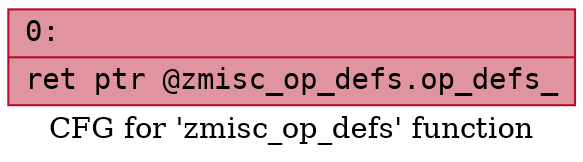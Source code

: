 digraph "CFG for 'zmisc_op_defs' function" {
	label="CFG for 'zmisc_op_defs' function";

	Node0x6000020fe080 [shape=record,color="#b70d28ff", style=filled, fillcolor="#b70d2870" fontname="Courier",label="{0:\l|  ret ptr @zmisc_op_defs.op_defs_\l}"];
}
